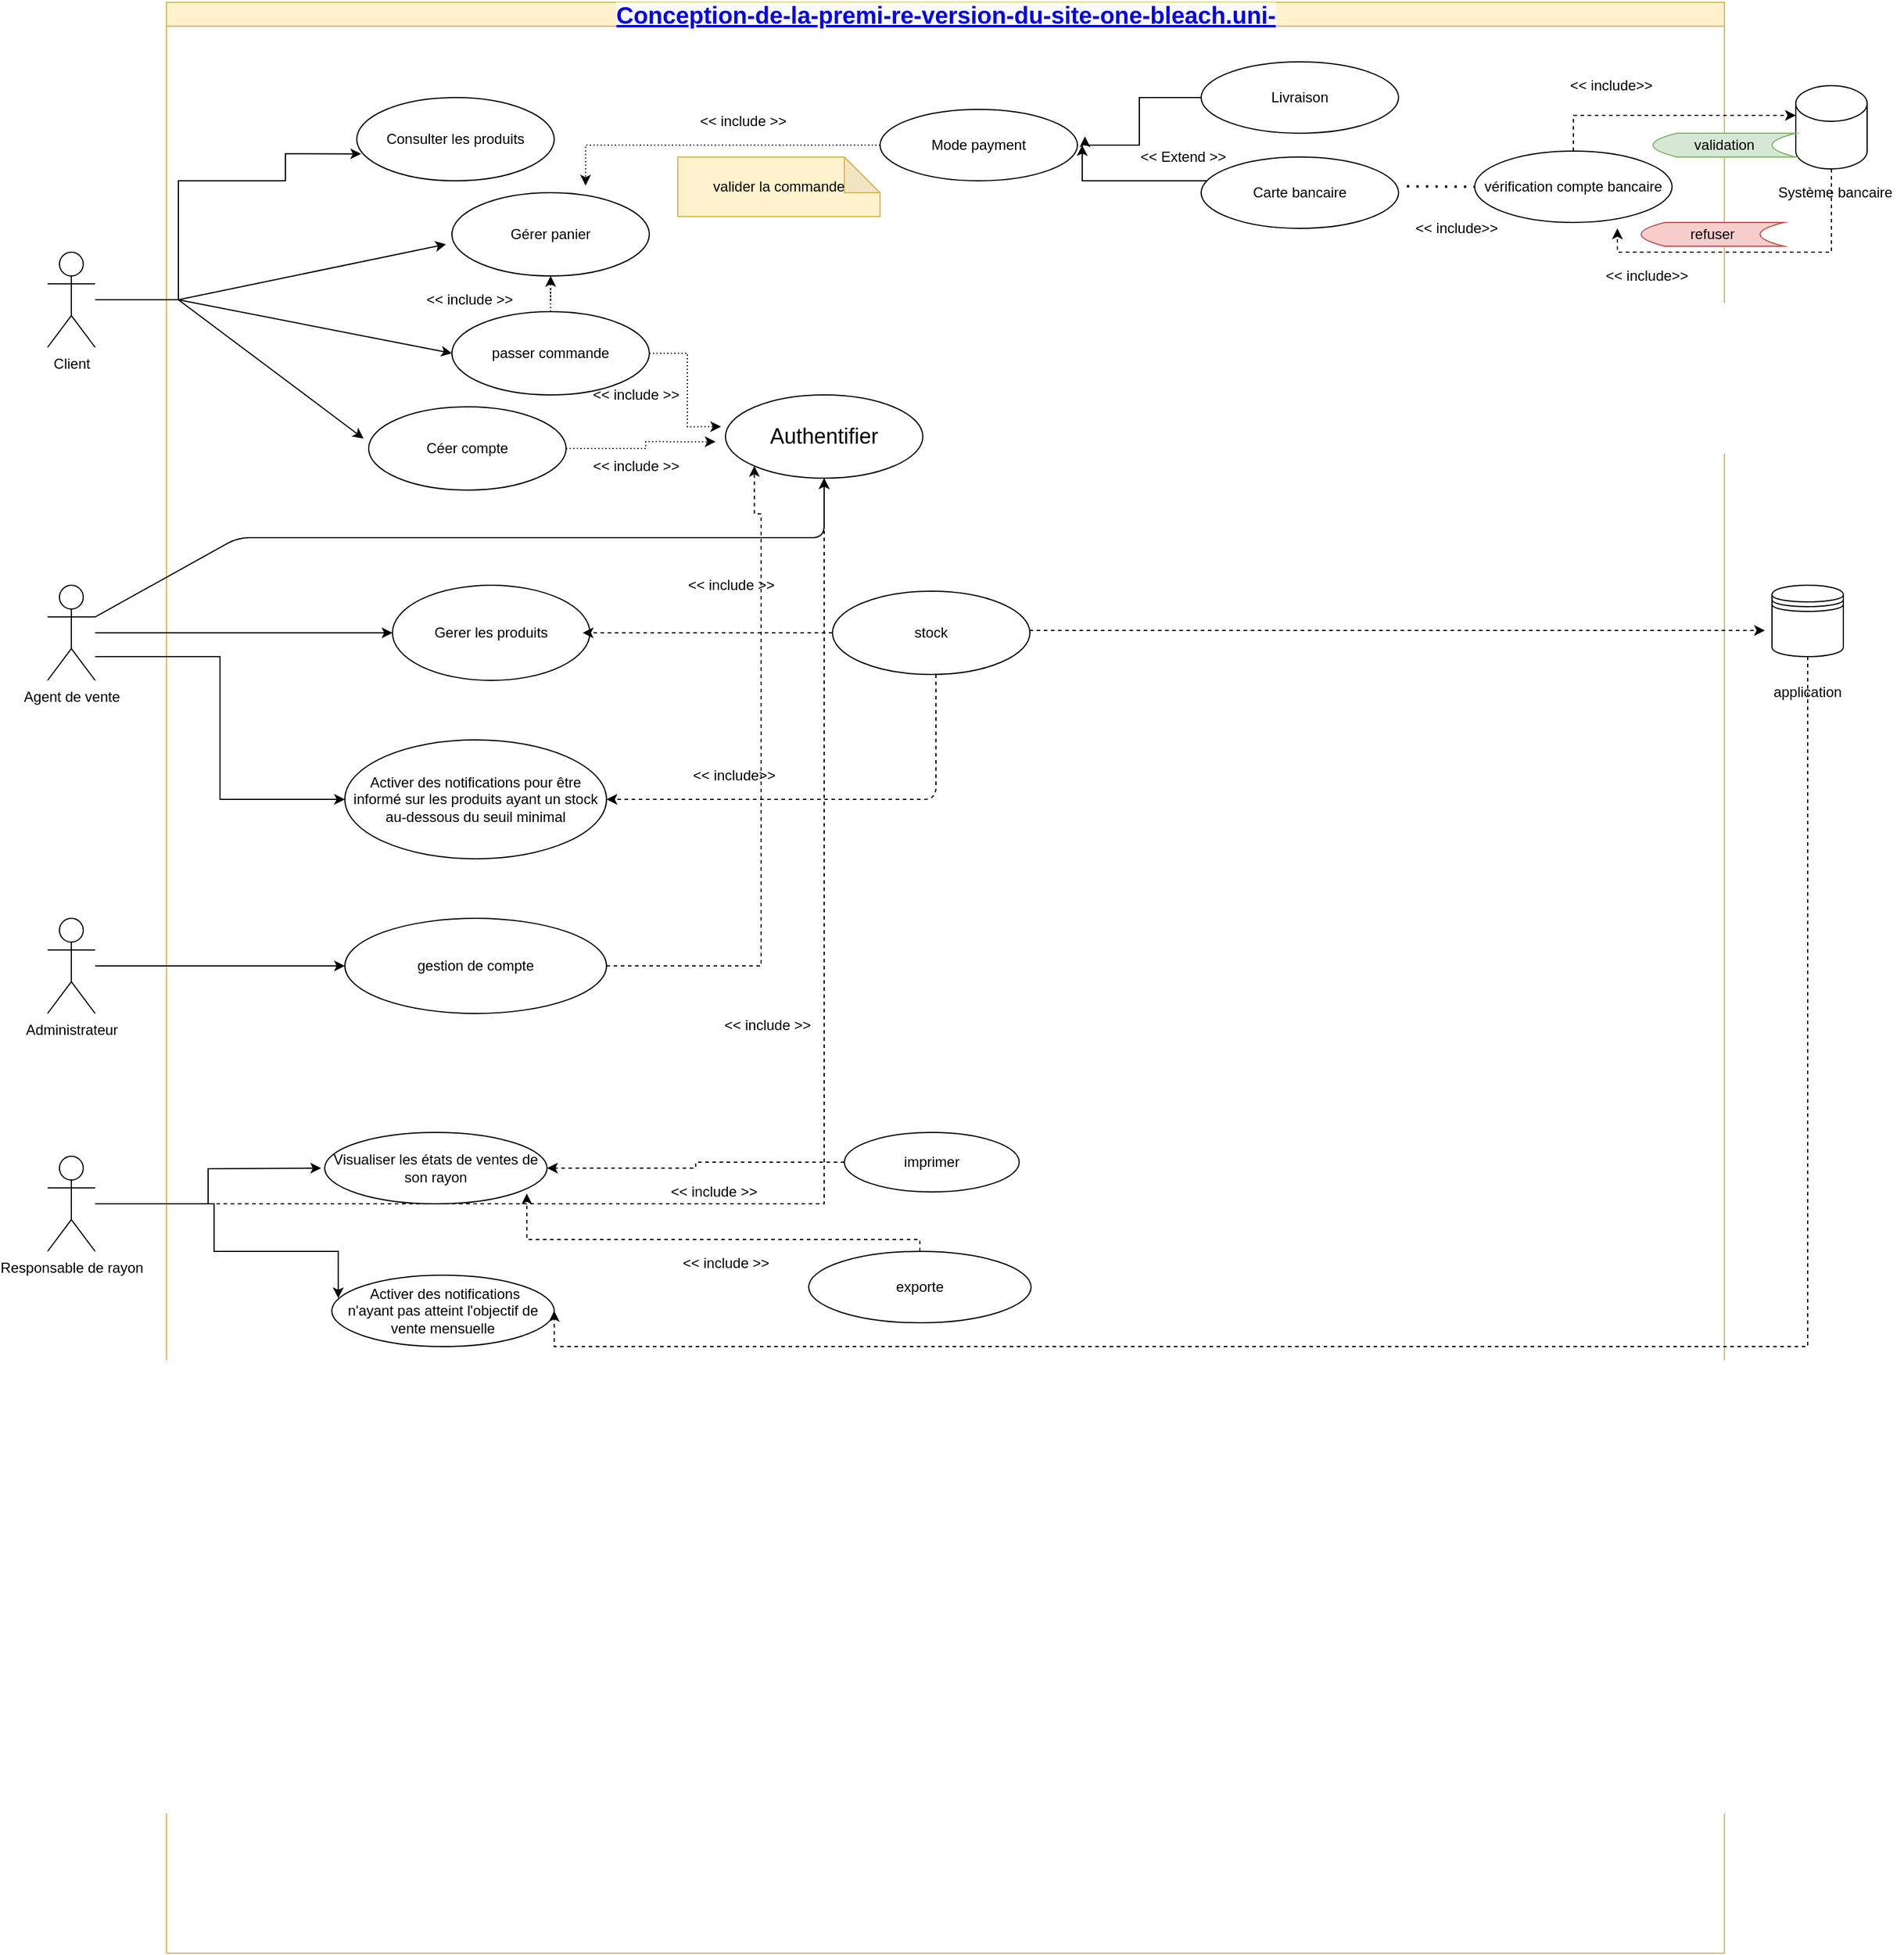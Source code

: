 <mxfile version="14.1.8" type="github">
  <diagram id="prtHgNgQTEPvFCAcTncT" name="Page-1">
    <mxGraphModel dx="781" dy="509" grid="1" gridSize="10" guides="1" tooltips="1" connect="1" arrows="1" fold="1" page="1" pageScale="1" pageWidth="827" pageHeight="1169" math="0" shadow="0">
      <root>
        <mxCell id="0" />
        <mxCell id="1" parent="0" />
        <mxCell id="dNxyNK7c78bLwvsdeMH5-11" value="&lt;a class=&quot;&quot; href=&quot;https://github.com/said11707/Conception-de-la-premi-re-version-du-site-one-bleach.uni-&quot; style=&quot;box-sizing: border-box ; background-color: rgb(250 , 251 , 252) ; font-family: , &amp;#34;blinkmacsystemfont&amp;#34; , &amp;#34;segoe ui&amp;#34; , &amp;#34;helvetica&amp;#34; , &amp;#34;arial&amp;#34; , sans-serif , &amp;#34;apple color emoji&amp;#34; , &amp;#34;segoe ui emoji&amp;#34; ; font-size: 20px&quot;&gt;Conception-de-la-premi-re-version-du-site-one-bleach.uni-&lt;/a&gt;" style="swimlane;html=1;startSize=20;horizontal=1;containerType=tree;glass=0;fillColor=#fff2cc;strokeColor=#d6b656;" parent="1" vertex="1">
          <mxGeometry x="180" y="70" width="1310" height="1640" as="geometry" />
        </mxCell>
        <mxCell id="3pPZG2H8nZ4AN7R-W-Ol-2" value="Consulter les produits" style="ellipse;whiteSpace=wrap;html=1;" parent="dNxyNK7c78bLwvsdeMH5-11" vertex="1">
          <mxGeometry x="160" y="80" width="166" height="70" as="geometry" />
        </mxCell>
        <mxCell id="3pPZG2H8nZ4AN7R-W-Ol-3" value="Gérer panier" style="ellipse;whiteSpace=wrap;html=1;" parent="dNxyNK7c78bLwvsdeMH5-11" vertex="1">
          <mxGeometry x="240" y="160" width="166" height="70" as="geometry" />
        </mxCell>
        <mxCell id="3pPZG2H8nZ4AN7R-W-Ol-14" style="edgeStyle=orthogonalEdgeStyle;rounded=0;orthogonalLoop=1;jettySize=auto;html=1;entryX=0.5;entryY=1;entryDx=0;entryDy=0;dashed=1;dashPattern=1 2;" parent="dNxyNK7c78bLwvsdeMH5-11" source="3pPZG2H8nZ4AN7R-W-Ol-4" target="3pPZG2H8nZ4AN7R-W-Ol-3" edge="1">
          <mxGeometry relative="1" as="geometry" />
        </mxCell>
        <mxCell id="3pPZG2H8nZ4AN7R-W-Ol-22" style="edgeStyle=orthogonalEdgeStyle;rounded=0;orthogonalLoop=1;jettySize=auto;html=1;entryX=-0.022;entryY=0.381;entryDx=0;entryDy=0;entryPerimeter=0;dashed=1;dashPattern=1 2;" parent="dNxyNK7c78bLwvsdeMH5-11" source="3pPZG2H8nZ4AN7R-W-Ol-4" target="3pPZG2H8nZ4AN7R-W-Ol-16" edge="1">
          <mxGeometry relative="1" as="geometry" />
        </mxCell>
        <mxCell id="3pPZG2H8nZ4AN7R-W-Ol-4" value="passer commande" style="ellipse;whiteSpace=wrap;html=1;" parent="dNxyNK7c78bLwvsdeMH5-11" vertex="1">
          <mxGeometry x="240" y="260" width="166" height="70" as="geometry" />
        </mxCell>
        <mxCell id="3pPZG2H8nZ4AN7R-W-Ol-23" style="edgeStyle=orthogonalEdgeStyle;rounded=0;orthogonalLoop=1;jettySize=auto;html=1;exitX=1;exitY=0.5;exitDx=0;exitDy=0;entryX=-0.05;entryY=0.562;entryDx=0;entryDy=0;entryPerimeter=0;dashed=1;dashPattern=1 2;" parent="dNxyNK7c78bLwvsdeMH5-11" source="3pPZG2H8nZ4AN7R-W-Ol-9" target="3pPZG2H8nZ4AN7R-W-Ol-16" edge="1">
          <mxGeometry relative="1" as="geometry" />
        </mxCell>
        <mxCell id="3pPZG2H8nZ4AN7R-W-Ol-9" value="Céer compte" style="ellipse;whiteSpace=wrap;html=1;" parent="dNxyNK7c78bLwvsdeMH5-11" vertex="1">
          <mxGeometry x="170" y="340" width="166" height="70" as="geometry" />
        </mxCell>
        <mxCell id="3pPZG2H8nZ4AN7R-W-Ol-11" value="" style="endArrow=classic;html=1;entryX=-0.03;entryY=0.619;entryDx=0;entryDy=0;entryPerimeter=0;" parent="dNxyNK7c78bLwvsdeMH5-11" target="3pPZG2H8nZ4AN7R-W-Ol-3" edge="1">
          <mxGeometry width="50" height="50" relative="1" as="geometry">
            <mxPoint x="10" y="250" as="sourcePoint" />
            <mxPoint x="130" y="220" as="targetPoint" />
          </mxGeometry>
        </mxCell>
        <mxCell id="3pPZG2H8nZ4AN7R-W-Ol-15" value="&amp;lt;&amp;lt; include &amp;gt;&amp;gt;" style="text;html=1;strokeColor=none;fillColor=none;align=center;verticalAlign=middle;whiteSpace=wrap;rounded=0;" parent="dNxyNK7c78bLwvsdeMH5-11" vertex="1">
          <mxGeometry x="210" y="240" width="90" height="20" as="geometry" />
        </mxCell>
        <mxCell id="3pPZG2H8nZ4AN7R-W-Ol-16" value="&lt;p style=&quot;line-height: 140% ; font-size: 18px&quot;&gt;Authentifier &lt;br&gt;&lt;/p&gt;" style="ellipse;whiteSpace=wrap;html=1;" parent="dNxyNK7c78bLwvsdeMH5-11" vertex="1">
          <mxGeometry x="470" y="330" width="166" height="70" as="geometry" />
        </mxCell>
        <mxCell id="3pPZG2H8nZ4AN7R-W-Ol-24" value="&amp;lt;&amp;lt; include &amp;gt;&amp;gt;" style="text;html=1;strokeColor=none;fillColor=none;align=center;verticalAlign=middle;whiteSpace=wrap;rounded=0;" parent="dNxyNK7c78bLwvsdeMH5-11" vertex="1">
          <mxGeometry x="350" y="320" width="90" height="20" as="geometry" />
        </mxCell>
        <mxCell id="3pPZG2H8nZ4AN7R-W-Ol-26" value="&amp;lt;&amp;lt; include &amp;gt;&amp;gt;" style="text;html=1;strokeColor=none;fillColor=none;align=center;verticalAlign=middle;whiteSpace=wrap;rounded=0;" parent="dNxyNK7c78bLwvsdeMH5-11" vertex="1">
          <mxGeometry x="350" y="380" width="90" height="20" as="geometry" />
        </mxCell>
        <mxCell id="3pPZG2H8nZ4AN7R-W-Ol-33" style="edgeStyle=orthogonalEdgeStyle;rounded=0;orthogonalLoop=1;jettySize=auto;html=1;entryX=0.677;entryY=-0.086;entryDx=0;entryDy=0;entryPerimeter=0;dashed=1;dashPattern=1 2;" parent="dNxyNK7c78bLwvsdeMH5-11" source="3pPZG2H8nZ4AN7R-W-Ol-27" target="3pPZG2H8nZ4AN7R-W-Ol-3" edge="1">
          <mxGeometry relative="1" as="geometry" />
        </mxCell>
        <mxCell id="3pPZG2H8nZ4AN7R-W-Ol-27" value="Mode payment" style="ellipse;whiteSpace=wrap;html=1;" parent="dNxyNK7c78bLwvsdeMH5-11" vertex="1">
          <mxGeometry x="600" y="90" width="166" height="60" as="geometry" />
        </mxCell>
        <mxCell id="3pPZG2H8nZ4AN7R-W-Ol-29" value="&amp;lt;&amp;lt; include &amp;gt;&amp;gt;" style="text;html=1;strokeColor=none;fillColor=none;align=center;verticalAlign=middle;whiteSpace=wrap;rounded=0;" parent="dNxyNK7c78bLwvsdeMH5-11" vertex="1">
          <mxGeometry x="440" y="90" width="90" height="20" as="geometry" />
        </mxCell>
        <mxCell id="3pPZG2H8nZ4AN7R-W-Ol-31" value="valider la commande" style="shape=note;whiteSpace=wrap;html=1;backgroundOutline=1;darkOpacity=0.05;fillColor=#fff2cc;strokeColor=#d6b656;" parent="dNxyNK7c78bLwvsdeMH5-11" vertex="1">
          <mxGeometry x="430" y="130" width="170" height="50" as="geometry" />
        </mxCell>
        <mxCell id="3pPZG2H8nZ4AN7R-W-Ol-54" style="edgeStyle=orthogonalEdgeStyle;rounded=0;orthogonalLoop=1;jettySize=auto;html=1;entryX=1.038;entryY=0.378;entryDx=0;entryDy=0;entryPerimeter=0;" parent="dNxyNK7c78bLwvsdeMH5-11" source="3pPZG2H8nZ4AN7R-W-Ol-52" target="3pPZG2H8nZ4AN7R-W-Ol-27" edge="1">
          <mxGeometry relative="1" as="geometry">
            <Array as="points">
              <mxPoint x="818" y="80" />
              <mxPoint x="818" y="120" />
              <mxPoint x="772" y="120" />
            </Array>
          </mxGeometry>
        </mxCell>
        <mxCell id="3pPZG2H8nZ4AN7R-W-Ol-52" value="Livraison" style="ellipse;whiteSpace=wrap;html=1;" parent="dNxyNK7c78bLwvsdeMH5-11" vertex="1">
          <mxGeometry x="870" y="50" width="166" height="60" as="geometry" />
        </mxCell>
        <mxCell id="3pPZG2H8nZ4AN7R-W-Ol-53" value="Carte bancaire" style="ellipse;whiteSpace=wrap;html=1;" parent="dNxyNK7c78bLwvsdeMH5-11" vertex="1">
          <mxGeometry x="870" y="130" width="166" height="60" as="geometry" />
        </mxCell>
        <mxCell id="3pPZG2H8nZ4AN7R-W-Ol-76" value="&amp;lt;&amp;lt; Extend &amp;gt;&amp;gt;" style="text;html=1;strokeColor=none;fillColor=none;align=center;verticalAlign=middle;whiteSpace=wrap;rounded=0;" parent="dNxyNK7c78bLwvsdeMH5-11" vertex="1">
          <mxGeometry x="810" y="120" width="90" height="20" as="geometry" />
        </mxCell>
        <mxCell id="3pPZG2H8nZ4AN7R-W-Ol-80" value="&amp;lt;&amp;lt; include&amp;gt;&amp;gt;" style="text;html=1;strokeColor=none;fillColor=none;align=center;verticalAlign=middle;whiteSpace=wrap;rounded=0;" parent="dNxyNK7c78bLwvsdeMH5-11" vertex="1">
          <mxGeometry x="1160" y="60" width="110" height="20" as="geometry" />
        </mxCell>
        <mxCell id="3pPZG2H8nZ4AN7R-W-Ol-103" value="vérification compte bancaire" style="ellipse;whiteSpace=wrap;html=1;" parent="dNxyNK7c78bLwvsdeMH5-11" vertex="1">
          <mxGeometry x="1100" y="125" width="166" height="60" as="geometry" />
        </mxCell>
        <mxCell id="3pPZG2H8nZ4AN7R-W-Ol-104" value="" style="endArrow=none;dashed=1;html=1;dashPattern=1 3;strokeWidth=2;entryX=0;entryY=0.5;entryDx=0;entryDy=0;exitX=1.042;exitY=0.411;exitDx=0;exitDy=0;exitPerimeter=0;" parent="dNxyNK7c78bLwvsdeMH5-11" source="3pPZG2H8nZ4AN7R-W-Ol-53" target="3pPZG2H8nZ4AN7R-W-Ol-103" edge="1">
          <mxGeometry width="50" height="50" relative="1" as="geometry">
            <mxPoint x="1040" y="190" as="sourcePoint" />
            <mxPoint x="1090" y="140" as="targetPoint" />
          </mxGeometry>
        </mxCell>
        <mxCell id="3pPZG2H8nZ4AN7R-W-Ol-108" value="&amp;lt;&amp;lt; include&amp;gt;&amp;gt;" style="text;html=1;strokeColor=none;fillColor=none;align=center;verticalAlign=middle;whiteSpace=wrap;rounded=0;" parent="dNxyNK7c78bLwvsdeMH5-11" vertex="1">
          <mxGeometry x="1190" y="220" width="110" height="20" as="geometry" />
        </mxCell>
        <mxCell id="-1siuxsKc-bopiqaPU5s-2" value="Gerer les produits" style="ellipse;whiteSpace=wrap;html=1;" parent="dNxyNK7c78bLwvsdeMH5-11" vertex="1">
          <mxGeometry x="190" y="490" width="166" height="80" as="geometry" />
        </mxCell>
        <mxCell id="-1siuxsKc-bopiqaPU5s-3" value="Activer des notifications pour être informé sur les produits ayant un stock au-dessous du seuil minimal" style="ellipse;whiteSpace=wrap;html=1;" parent="dNxyNK7c78bLwvsdeMH5-11" vertex="1">
          <mxGeometry x="150" y="620" width="220" height="100" as="geometry" />
        </mxCell>
        <mxCell id="-1siuxsKc-bopiqaPU5s-7" value="stock" style="ellipse;whiteSpace=wrap;html=1;" parent="dNxyNK7c78bLwvsdeMH5-11" vertex="1">
          <mxGeometry x="560" y="495" width="166" height="70" as="geometry" />
        </mxCell>
        <mxCell id="-1siuxsKc-bopiqaPU5s-10" value="&amp;lt;&amp;lt; include &amp;gt;&amp;gt;" style="text;html=1;strokeColor=none;fillColor=none;align=center;verticalAlign=middle;whiteSpace=wrap;rounded=0;" parent="dNxyNK7c78bLwvsdeMH5-11" vertex="1">
          <mxGeometry x="430" y="480" width="90" height="20" as="geometry" />
        </mxCell>
        <mxCell id="-1siuxsKc-bopiqaPU5s-13" value="" style="endArrow=classic;html=1;dashed=1;entryX=1;entryY=0.5;entryDx=0;entryDy=0;" parent="dNxyNK7c78bLwvsdeMH5-11" target="-1siuxsKc-bopiqaPU5s-3" edge="1">
          <mxGeometry width="50" height="50" relative="1" as="geometry">
            <mxPoint x="647" y="565" as="sourcePoint" />
            <mxPoint x="697" y="500" as="targetPoint" />
            <Array as="points">
              <mxPoint x="647" y="670" />
            </Array>
          </mxGeometry>
        </mxCell>
        <mxCell id="-1siuxsKc-bopiqaPU5s-15" value="&amp;lt;&amp;lt; include&amp;gt;&amp;gt;" style="text;html=1;strokeColor=none;fillColor=none;align=center;verticalAlign=middle;whiteSpace=wrap;rounded=0;" parent="dNxyNK7c78bLwvsdeMH5-11" vertex="1">
          <mxGeometry x="435" y="640" width="85" height="20" as="geometry" />
        </mxCell>
        <mxCell id="-1siuxsKc-bopiqaPU5s-27" style="edgeStyle=orthogonalEdgeStyle;rounded=0;orthogonalLoop=1;jettySize=auto;html=1;dashed=1;entryX=0;entryY=1;entryDx=0;entryDy=0;" parent="dNxyNK7c78bLwvsdeMH5-11" source="-1siuxsKc-bopiqaPU5s-24" target="3pPZG2H8nZ4AN7R-W-Ol-16" edge="1">
          <mxGeometry relative="1" as="geometry">
            <mxPoint x="503" y="420" as="targetPoint" />
            <Array as="points">
              <mxPoint x="500" y="810" />
              <mxPoint x="500" y="430" />
              <mxPoint x="494" y="430" />
            </Array>
          </mxGeometry>
        </mxCell>
        <mxCell id="-1siuxsKc-bopiqaPU5s-24" value="gestion de compte" style="ellipse;whiteSpace=wrap;html=1;" parent="dNxyNK7c78bLwvsdeMH5-11" vertex="1">
          <mxGeometry x="150" y="770" width="220" height="80" as="geometry" />
        </mxCell>
        <mxCell id="z0CMMJJ1cbgVxTaHMux8-3" value="Visualiser les états de ventes de son rayon" style="ellipse;whiteSpace=wrap;html=1;" vertex="1" parent="dNxyNK7c78bLwvsdeMH5-11">
          <mxGeometry x="133" y="950" width="187" height="60" as="geometry" />
        </mxCell>
        <mxCell id="z0CMMJJ1cbgVxTaHMux8-4" value="&amp;nbsp;Activer des notifications&lt;br&gt;n&#39;ayant pas atteint l&#39;objectif de vente mensuelle" style="ellipse;whiteSpace=wrap;html=1;" vertex="1" parent="dNxyNK7c78bLwvsdeMH5-11">
          <mxGeometry x="139" y="1070" width="187" height="60" as="geometry" />
        </mxCell>
        <mxCell id="z0CMMJJ1cbgVxTaHMux8-9" style="edgeStyle=orthogonalEdgeStyle;rounded=0;orthogonalLoop=1;jettySize=auto;html=1;entryX=1;entryY=0.5;entryDx=0;entryDy=0;dashed=1;" edge="1" parent="dNxyNK7c78bLwvsdeMH5-11" source="z0CMMJJ1cbgVxTaHMux8-7" target="z0CMMJJ1cbgVxTaHMux8-3">
          <mxGeometry relative="1" as="geometry" />
        </mxCell>
        <mxCell id="z0CMMJJ1cbgVxTaHMux8-7" value="imprimer" style="ellipse;whiteSpace=wrap;html=1;" vertex="1" parent="dNxyNK7c78bLwvsdeMH5-11">
          <mxGeometry x="570" y="950" width="147" height="50" as="geometry" />
        </mxCell>
        <mxCell id="z0CMMJJ1cbgVxTaHMux8-11" style="edgeStyle=orthogonalEdgeStyle;rounded=0;orthogonalLoop=1;jettySize=auto;html=1;entryX=0.909;entryY=0.856;entryDx=0;entryDy=0;entryPerimeter=0;dashed=1;" edge="1" parent="dNxyNK7c78bLwvsdeMH5-11" source="z0CMMJJ1cbgVxTaHMux8-8" target="z0CMMJJ1cbgVxTaHMux8-3">
          <mxGeometry relative="1" as="geometry">
            <Array as="points">
              <mxPoint x="634" y="1040" />
              <mxPoint x="303" y="1040" />
            </Array>
          </mxGeometry>
        </mxCell>
        <mxCell id="z0CMMJJ1cbgVxTaHMux8-8" value="exporte" style="ellipse;whiteSpace=wrap;html=1;" vertex="1" parent="dNxyNK7c78bLwvsdeMH5-11">
          <mxGeometry x="540" y="1050" width="187" height="60" as="geometry" />
        </mxCell>
        <mxCell id="z0CMMJJ1cbgVxTaHMux8-12" value="&amp;lt;&amp;lt; include &amp;gt;&amp;gt;" style="text;html=1;align=center;verticalAlign=middle;resizable=0;points=[];autosize=1;" vertex="1" parent="dNxyNK7c78bLwvsdeMH5-11">
          <mxGeometry x="425" y="1050" width="90" height="20" as="geometry" />
        </mxCell>
        <mxCell id="z0CMMJJ1cbgVxTaHMux8-14" value="&amp;lt;&amp;lt; include &amp;gt;&amp;gt;" style="text;html=1;align=center;verticalAlign=middle;resizable=0;points=[];autosize=1;" vertex="1" parent="dNxyNK7c78bLwvsdeMH5-11">
          <mxGeometry x="460" y="850" width="90" height="20" as="geometry" />
        </mxCell>
        <mxCell id="3pPZG2H8nZ4AN7R-W-Ol-10" style="edgeStyle=orthogonalEdgeStyle;rounded=0;orthogonalLoop=1;jettySize=auto;html=1;entryX=0.022;entryY=0.676;entryDx=0;entryDy=0;entryPerimeter=0;" parent="1" source="3pPZG2H8nZ4AN7R-W-Ol-1" target="3pPZG2H8nZ4AN7R-W-Ol-2" edge="1">
          <mxGeometry relative="1" as="geometry">
            <Array as="points">
              <mxPoint x="190" y="320" />
              <mxPoint x="190" y="220" />
              <mxPoint x="280" y="220" />
              <mxPoint x="280" y="197" />
            </Array>
          </mxGeometry>
        </mxCell>
        <mxCell id="3pPZG2H8nZ4AN7R-W-Ol-1" value="Client" style="shape=umlActor;verticalLabelPosition=bottom;verticalAlign=top;html=1;outlineConnect=0;" parent="1" vertex="1">
          <mxGeometry x="80" y="280" width="40" height="80" as="geometry" />
        </mxCell>
        <mxCell id="3pPZG2H8nZ4AN7R-W-Ol-12" value="" style="endArrow=classic;html=1;entryX=0;entryY=0.5;entryDx=0;entryDy=0;" parent="1" target="3pPZG2H8nZ4AN7R-W-Ol-4" edge="1">
          <mxGeometry width="50" height="50" relative="1" as="geometry">
            <mxPoint x="190" y="320" as="sourcePoint" />
            <mxPoint x="425.02" y="283.33" as="targetPoint" />
          </mxGeometry>
        </mxCell>
        <mxCell id="3pPZG2H8nZ4AN7R-W-Ol-13" value="" style="endArrow=classic;html=1;entryX=-0.026;entryY=0.381;entryDx=0;entryDy=0;entryPerimeter=0;" parent="1" target="3pPZG2H8nZ4AN7R-W-Ol-9" edge="1">
          <mxGeometry width="50" height="50" relative="1" as="geometry">
            <mxPoint x="190" y="320" as="sourcePoint" />
            <mxPoint x="430" y="375" as="targetPoint" />
          </mxGeometry>
        </mxCell>
        <mxCell id="3pPZG2H8nZ4AN7R-W-Ol-55" style="edgeStyle=orthogonalEdgeStyle;rounded=0;orthogonalLoop=1;jettySize=auto;html=1;" parent="1" source="3pPZG2H8nZ4AN7R-W-Ol-53" edge="1">
          <mxGeometry relative="1" as="geometry">
            <mxPoint x="950" y="190" as="targetPoint" />
            <Array as="points">
              <mxPoint x="950" y="220" />
            </Array>
          </mxGeometry>
        </mxCell>
        <mxCell id="3pPZG2H8nZ4AN7R-W-Ol-112" style="edgeStyle=orthogonalEdgeStyle;rounded=0;orthogonalLoop=1;jettySize=auto;html=1;dashed=1;" parent="1" source="3pPZG2H8nZ4AN7R-W-Ol-77" edge="1">
          <mxGeometry relative="1" as="geometry">
            <mxPoint x="1400" y="260" as="targetPoint" />
            <Array as="points">
              <mxPoint x="1580" y="280" />
              <mxPoint x="1400" y="280" />
            </Array>
          </mxGeometry>
        </mxCell>
        <mxCell id="3pPZG2H8nZ4AN7R-W-Ol-77" value="" style="shape=cylinder3;whiteSpace=wrap;html=1;boundedLbl=1;backgroundOutline=1;size=15;" parent="1" vertex="1">
          <mxGeometry x="1550" y="140" width="60" height="70" as="geometry" />
        </mxCell>
        <mxCell id="3pPZG2H8nZ4AN7R-W-Ol-78" value="Système bancaire&amp;nbsp;" style="text;html=1;strokeColor=none;fillColor=none;align=center;verticalAlign=middle;whiteSpace=wrap;rounded=0;" parent="1" vertex="1">
          <mxGeometry x="1530" y="220" width="110" height="20" as="geometry" />
        </mxCell>
        <mxCell id="3pPZG2H8nZ4AN7R-W-Ol-105" style="edgeStyle=orthogonalEdgeStyle;rounded=0;orthogonalLoop=1;jettySize=auto;html=1;entryX=0;entryY=0;entryDx=0;entryDy=25;entryPerimeter=0;dashed=1;" parent="1" source="3pPZG2H8nZ4AN7R-W-Ol-103" target="3pPZG2H8nZ4AN7R-W-Ol-77" edge="1">
          <mxGeometry relative="1" as="geometry">
            <Array as="points">
              <mxPoint x="1363" y="165" />
            </Array>
          </mxGeometry>
        </mxCell>
        <mxCell id="3pPZG2H8nZ4AN7R-W-Ol-106" value="&amp;lt;&amp;lt; include&amp;gt;&amp;gt;" style="text;html=1;strokeColor=none;fillColor=none;align=center;verticalAlign=middle;whiteSpace=wrap;rounded=0;" parent="1" vertex="1">
          <mxGeometry x="1210" y="250" width="110" height="20" as="geometry" />
        </mxCell>
        <mxCell id="3pPZG2H8nZ4AN7R-W-Ol-111" value="validation" style="shape=dataStorage;whiteSpace=wrap;html=1;fixedSize=1;fillColor=#d5e8d4;strokeColor=#82b366;" parent="1" vertex="1">
          <mxGeometry x="1430" y="180" width="120" height="20" as="geometry" />
        </mxCell>
        <mxCell id="3pPZG2H8nZ4AN7R-W-Ol-110" value="refuser" style="shape=dataStorage;whiteSpace=wrap;html=1;fixedSize=1;fillColor=#f8cecc;strokeColor=#b85450;" parent="1" vertex="1">
          <mxGeometry x="1420" y="255" width="120" height="20" as="geometry" />
        </mxCell>
        <mxCell id="-1siuxsKc-bopiqaPU5s-8" style="edgeStyle=orthogonalEdgeStyle;rounded=0;orthogonalLoop=1;jettySize=auto;html=1;entryX=0;entryY=0.5;entryDx=0;entryDy=0;" parent="1" source="-1siuxsKc-bopiqaPU5s-1" target="-1siuxsKc-bopiqaPU5s-2" edge="1">
          <mxGeometry relative="1" as="geometry" />
        </mxCell>
        <mxCell id="-1siuxsKc-bopiqaPU5s-21" style="edgeStyle=orthogonalEdgeStyle;rounded=0;orthogonalLoop=1;jettySize=auto;html=1;entryX=0;entryY=0.5;entryDx=0;entryDy=0;" parent="1" source="-1siuxsKc-bopiqaPU5s-1" target="-1siuxsKc-bopiqaPU5s-3" edge="1">
          <mxGeometry relative="1" as="geometry">
            <Array as="points">
              <mxPoint x="225" y="620" />
              <mxPoint x="225" y="740" />
            </Array>
          </mxGeometry>
        </mxCell>
        <mxCell id="-1siuxsKc-bopiqaPU5s-1" value="Agent de vente" style="shape=umlActor;verticalLabelPosition=bottom;verticalAlign=top;html=1;outlineConnect=0;" parent="1" vertex="1">
          <mxGeometry x="80" y="560" width="40" height="80" as="geometry" />
        </mxCell>
        <mxCell id="-1siuxsKc-bopiqaPU5s-9" style="edgeStyle=orthogonalEdgeStyle;rounded=0;orthogonalLoop=1;jettySize=auto;html=1;dashed=1;" parent="1" source="-1siuxsKc-bopiqaPU5s-7" edge="1">
          <mxGeometry relative="1" as="geometry">
            <mxPoint x="530" y="600" as="targetPoint" />
            <Array as="points">
              <mxPoint x="540" y="600" />
            </Array>
          </mxGeometry>
        </mxCell>
        <mxCell id="z0CMMJJ1cbgVxTaHMux8-15" style="edgeStyle=orthogonalEdgeStyle;rounded=0;orthogonalLoop=1;jettySize=auto;html=1;exitX=0.5;exitY=1;exitDx=0;exitDy=0;dashed=1;entryX=1;entryY=0.5;entryDx=0;entryDy=0;" edge="1" parent="1" source="-1siuxsKc-bopiqaPU5s-12" target="z0CMMJJ1cbgVxTaHMux8-4">
          <mxGeometry relative="1" as="geometry">
            <mxPoint x="536" y="880" as="targetPoint" />
            <Array as="points">
              <mxPoint x="1560" y="1200" />
              <mxPoint x="506" y="1200" />
            </Array>
          </mxGeometry>
        </mxCell>
        <mxCell id="-1siuxsKc-bopiqaPU5s-12" value="" style="shape=datastore;whiteSpace=wrap;html=1;" parent="1" vertex="1">
          <mxGeometry x="1530" y="560" width="60" height="60" as="geometry" />
        </mxCell>
        <mxCell id="-1siuxsKc-bopiqaPU5s-14" value="" style="endArrow=classic;html=1;exitX=1;exitY=0.333;exitDx=0;exitDy=0;exitPerimeter=0;entryX=0.5;entryY=1;entryDx=0;entryDy=0;" parent="1" source="-1siuxsKc-bopiqaPU5s-1" target="3pPZG2H8nZ4AN7R-W-Ol-16" edge="1">
          <mxGeometry width="50" height="50" relative="1" as="geometry">
            <mxPoint x="340" y="560" as="sourcePoint" />
            <mxPoint x="390" y="510" as="targetPoint" />
            <Array as="points">
              <mxPoint x="240" y="520" />
              <mxPoint x="733" y="520" />
            </Array>
          </mxGeometry>
        </mxCell>
        <mxCell id="-1siuxsKc-bopiqaPU5s-18" style="edgeStyle=orthogonalEdgeStyle;rounded=0;orthogonalLoop=1;jettySize=auto;html=1;entryX=-0.1;entryY=0.617;entryDx=0;entryDy=0;entryPerimeter=0;dashed=1;" parent="1" edge="1">
          <mxGeometry relative="1" as="geometry">
            <mxPoint x="905.695" y="598" as="sourcePoint" />
            <mxPoint x="1524" y="598.02" as="targetPoint" />
            <Array as="points">
              <mxPoint x="1060" y="598" />
              <mxPoint x="1060" y="598" />
            </Array>
          </mxGeometry>
        </mxCell>
        <mxCell id="-1siuxsKc-bopiqaPU5s-19" value="application" style="text;html=1;strokeColor=none;fillColor=none;align=center;verticalAlign=middle;whiteSpace=wrap;rounded=0;" parent="1" vertex="1">
          <mxGeometry x="1520" y="640" width="80" height="20" as="geometry" />
        </mxCell>
        <mxCell id="-1siuxsKc-bopiqaPU5s-25" style="edgeStyle=orthogonalEdgeStyle;rounded=0;orthogonalLoop=1;jettySize=auto;html=1;" parent="1" source="-1siuxsKc-bopiqaPU5s-23" edge="1">
          <mxGeometry relative="1" as="geometry">
            <mxPoint x="330" y="880" as="targetPoint" />
            <Array as="points">
              <mxPoint x="290" y="880" />
              <mxPoint x="290" y="880" />
            </Array>
          </mxGeometry>
        </mxCell>
        <mxCell id="-1siuxsKc-bopiqaPU5s-23" value="Administrateur" style="shape=umlActor;verticalLabelPosition=bottom;verticalAlign=top;html=1;outlineConnect=0;" parent="1" vertex="1">
          <mxGeometry x="80" y="840" width="40" height="80" as="geometry" />
        </mxCell>
        <mxCell id="z0CMMJJ1cbgVxTaHMux8-5" style="edgeStyle=orthogonalEdgeStyle;rounded=0;orthogonalLoop=1;jettySize=auto;html=1;" edge="1" parent="1" source="z0CMMJJ1cbgVxTaHMux8-2">
          <mxGeometry relative="1" as="geometry">
            <mxPoint x="310" y="1050" as="targetPoint" />
          </mxGeometry>
        </mxCell>
        <mxCell id="z0CMMJJ1cbgVxTaHMux8-6" style="edgeStyle=orthogonalEdgeStyle;rounded=0;orthogonalLoop=1;jettySize=auto;html=1;entryX=0.029;entryY=0.322;entryDx=0;entryDy=0;entryPerimeter=0;" edge="1" parent="1" source="z0CMMJJ1cbgVxTaHMux8-2" target="z0CMMJJ1cbgVxTaHMux8-4">
          <mxGeometry relative="1" as="geometry">
            <Array as="points">
              <mxPoint x="220" y="1080" />
              <mxPoint x="220" y="1120" />
              <mxPoint x="324" y="1120" />
            </Array>
          </mxGeometry>
        </mxCell>
        <mxCell id="z0CMMJJ1cbgVxTaHMux8-13" style="edgeStyle=orthogonalEdgeStyle;rounded=0;orthogonalLoop=1;jettySize=auto;html=1;entryX=0.5;entryY=1;entryDx=0;entryDy=0;dashed=1;" edge="1" parent="1" source="z0CMMJJ1cbgVxTaHMux8-2" target="3pPZG2H8nZ4AN7R-W-Ol-16">
          <mxGeometry relative="1" as="geometry" />
        </mxCell>
        <mxCell id="z0CMMJJ1cbgVxTaHMux8-2" value="Responsable de rayon" style="shape=umlActor;verticalLabelPosition=bottom;verticalAlign=top;html=1;outlineConnect=0;" vertex="1" parent="1">
          <mxGeometry x="80" y="1040" width="40" height="80" as="geometry" />
        </mxCell>
        <mxCell id="z0CMMJJ1cbgVxTaHMux8-10" value="&amp;lt;&amp;lt; include &amp;gt;&amp;gt;" style="text;html=1;align=center;verticalAlign=middle;resizable=0;points=[];autosize=1;" vertex="1" parent="1">
          <mxGeometry x="595" y="1060" width="90" height="20" as="geometry" />
        </mxCell>
      </root>
    </mxGraphModel>
  </diagram>
</mxfile>
